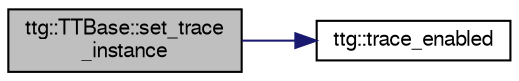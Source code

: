 digraph "ttg::TTBase::set_trace_instance"
{
 // LATEX_PDF_SIZE
  edge [fontname="FreeSans",fontsize="10",labelfontname="FreeSans",labelfontsize="10"];
  node [fontname="FreeSans",fontsize="10",shape=record];
  rankdir="LR";
  Node1 [label="ttg::TTBase::set_trace\l_instance",height=0.2,width=0.4,color="black", fillcolor="grey75", style="filled", fontcolor="black",tooltip=" "];
  Node1 -> Node2 [color="midnightblue",fontsize="10",style="solid",fontname="FreeSans"];
  Node2 [label="ttg::trace_enabled",height=0.2,width=0.4,color="black", fillcolor="white", style="filled",URL="$namespacettg.html#afbdd9c742be395e0746fdbc26c7d55cc",tooltip="returns whether tracing was enabled at configure time"];
}

